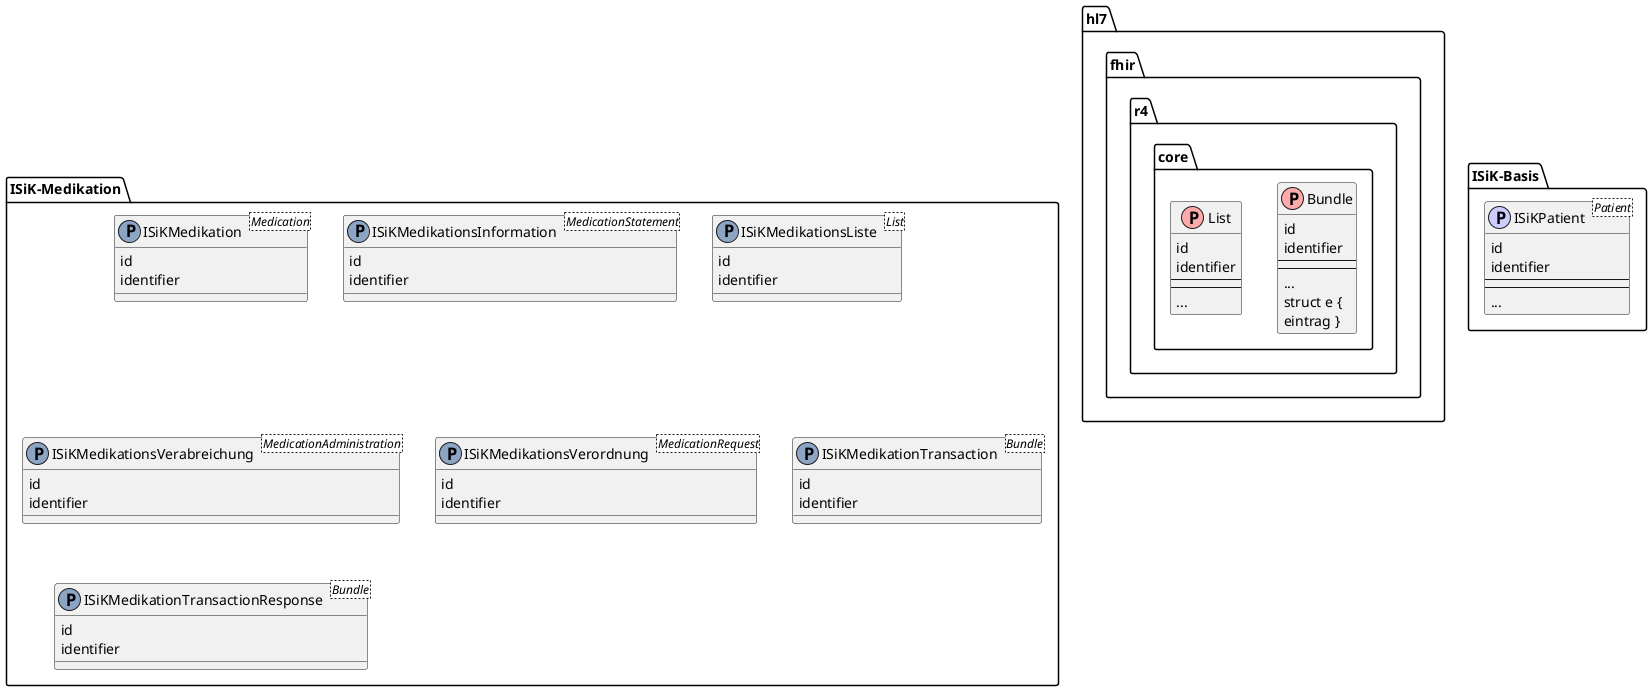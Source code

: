 @startuml

' verhindere Probleme mit gewinkelten Krähenfüßen
skinparam linetype ortho
 
' package Dummy{
' entity Entität01 {
'    optionales Attribut
'    **optionales fettes Attribut**
'    * **vorgeschriebens fettes Attribut**
' }
' 
' entity Entität01 {
'    optionales Attribut : text
'    **optionales fettes Attribut** nummer <<auto>>
'    * **vorgeschriebens fettes Attribut**
' }
' Entität01 }|..|| Entität02
' Entität03 }o..o| Entität04
' Entität05 ||--o{ Entität06
' Entität07 |o--|| Entität08
' }
 
 ' TODO:
 ' Vervollständigen im Sinne von: https://github.com/gematik/spec-ISiK-Medikation/blob/rc/main-stufe-4/Material/docs/Medikation%20Abgleich%20bestehende%20Spezifikationen.xlsx

package ISiK-Medikation {
class  ISiKMedikation <Medication><<(P,#8DA5C4)>>{
   id
   identifier
}
class  ISiKMedikationsInformation <MedicationStatement><<(P,#8DA5C4)>>{
   id
   identifier
}
class  ISiKMedikationsListe <List><<(P,#8DA5C4)>>{
   id
   identifier
}
class  ISiKMedikationsVerabreichung <MedicationAdministration><<(P,#8DA5C4)>>{
   id
   identifier
}
class  ISiKMedikationsVerordnung <MedicationRequest><<(P,#8DA5C4)>>{
   id
   identifier
}
class  ISiKMedikationTransaction <Bundle><<(P,#8DA5C4)>>{
   id
   identifier
}
class  ISiKMedikationTransactionResponse <Bundle><<(P,#8DA5C4)>>{
   id
   identifier
}
}
package "hl7.fhir.r4.core" {
class  Bundle <<(P,#FFAAAA)>>{
   id
   identifier
   --
   --
   ...
   struct e {
      eintrag }
   }
class  List <<(P,#FFAAAA)>>{
   id
   identifier
   --
   --
   ...
}
}
package ISiK-Basis {
class  ISiKPatient <Patient><<(P,#CCCCFF)>>{
   id
   identifier
   --
   --
   ...
}
}



@enduml
